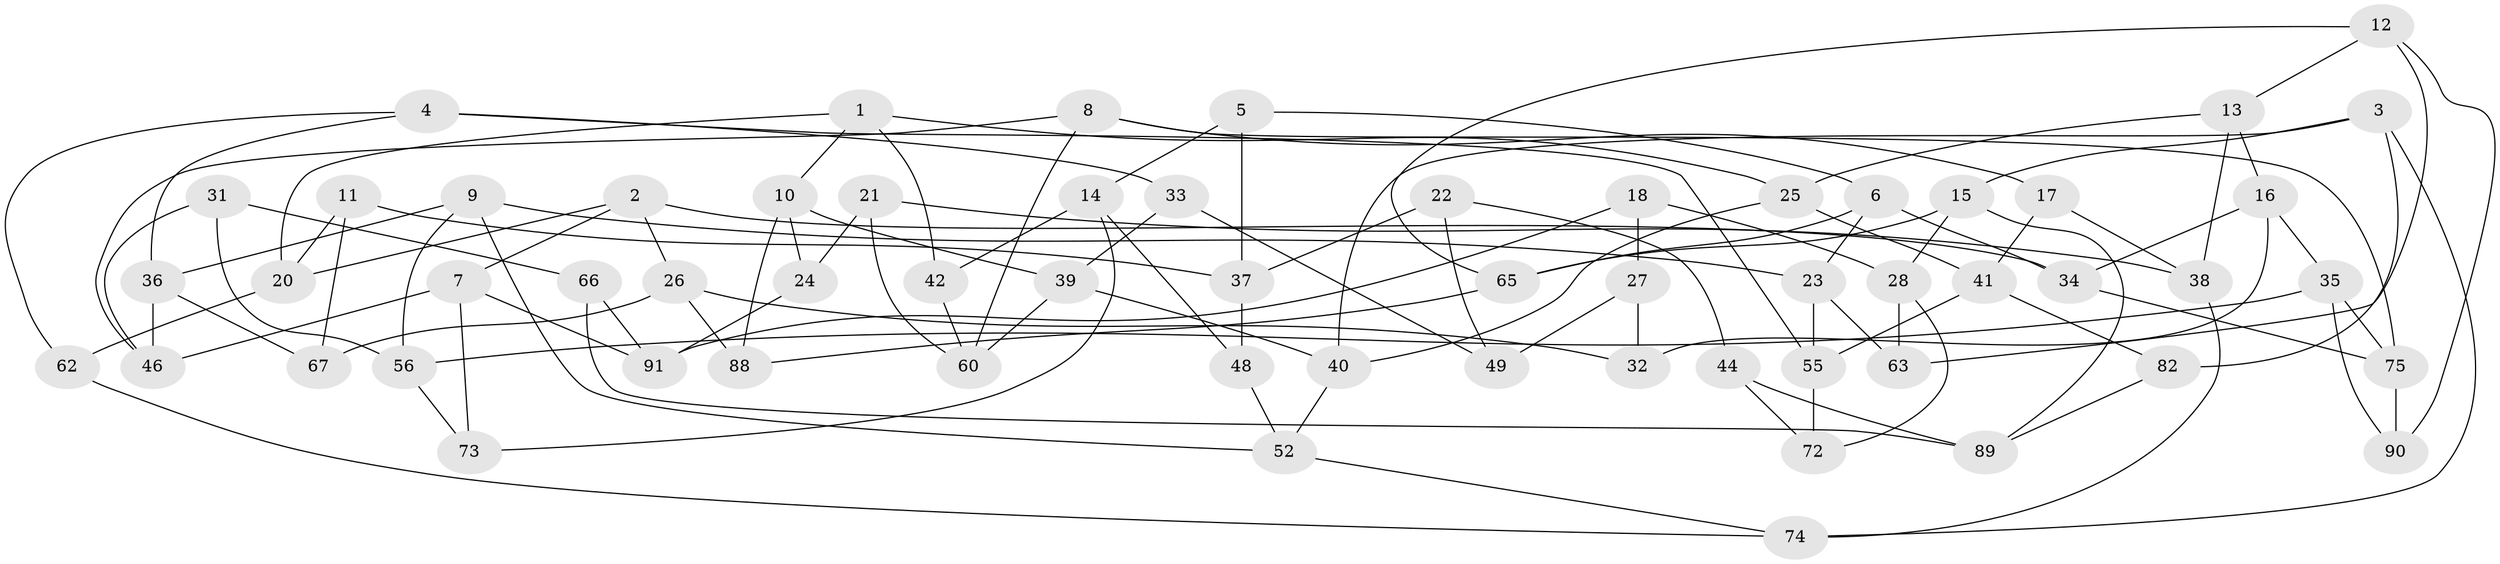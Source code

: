 // original degree distribution, {3: 1.0}
// Generated by graph-tools (version 1.1) at 2025/39/02/21/25 10:39:00]
// undirected, 61 vertices, 110 edges
graph export_dot {
graph [start="1"]
  node [color=gray90,style=filled];
  1 [super="+98"];
  2 [super="+69"];
  3 [super="+19"];
  4 [super="+99"];
  5;
  6 [super="+84"];
  7 [super="+30"];
  8 [super="+77"];
  9 [super="+96"];
  10 [super="+61"];
  11;
  12 [super="+59"];
  13 [super="+94"];
  14 [super="+68"];
  15 [super="+29"];
  16 [super="+51"];
  17;
  18;
  20 [super="+57"];
  21;
  22;
  23 [super="+64"];
  24;
  25 [super="+43"];
  26 [super="+45"];
  27 [super="+53"];
  28 [super="+92"];
  31;
  32;
  33;
  34 [super="+87"];
  35 [super="+47"];
  36 [super="+50"];
  37 [super="+79"];
  38 [super="+95"];
  39 [super="+78"];
  40 [super="+70"];
  41 [super="+54"];
  42;
  44;
  46 [super="+80"];
  48;
  49 [super="+85"];
  52 [super="+58"];
  55 [super="+81"];
  56 [super="+83"];
  60 [super="+71"];
  62;
  63;
  65 [super="+86"];
  66;
  67;
  72;
  73;
  74 [super="+100"];
  75 [super="+76"];
  82;
  88;
  89 [super="+97"];
  90;
  91 [super="+93"];
  1 -- 42;
  1 -- 10;
  1 -- 25;
  1 -- 20;
  2 -- 26;
  2 -- 34;
  2 -- 7;
  2 -- 20;
  3 -- 15;
  3 -- 40;
  3 -- 82;
  3 -- 74;
  4 -- 33;
  4 -- 62;
  4 -- 36;
  4 -- 55;
  5 -- 6;
  5 -- 37;
  5 -- 14;
  6 -- 65;
  6 -- 23;
  6 -- 34;
  7 -- 91;
  7 -- 73;
  7 -- 46;
  8 -- 17;
  8 -- 75;
  8 -- 60;
  8 -- 46;
  9 -- 23;
  9 -- 36;
  9 -- 52;
  9 -- 56;
  10 -- 24;
  10 -- 88;
  10 -- 39;
  11 -- 20;
  11 -- 67;
  11 -- 37;
  12 -- 13;
  12 -- 90;
  12 -- 63;
  12 -- 65;
  13 -- 16;
  13 -- 25;
  13 -- 38;
  14 -- 42;
  14 -- 48;
  14 -- 73;
  15 -- 65;
  15 -- 28;
  15 -- 89;
  16 -- 32;
  16 -- 34;
  16 -- 35;
  17 -- 41;
  17 -- 38;
  18 -- 91;
  18 -- 28;
  18 -- 27;
  20 -- 62;
  21 -- 38;
  21 -- 24;
  21 -- 60;
  22 -- 44;
  22 -- 37;
  22 -- 49;
  23 -- 63;
  23 -- 55;
  24 -- 91;
  25 -- 40;
  25 -- 41;
  26 -- 32;
  26 -- 88;
  26 -- 67;
  27 -- 32;
  27 -- 49 [weight=2];
  28 -- 63;
  28 -- 72;
  31 -- 56;
  31 -- 66;
  31 -- 46;
  33 -- 39;
  33 -- 49;
  34 -- 75;
  35 -- 90;
  35 -- 56;
  35 -- 75;
  36 -- 67;
  36 -- 46;
  37 -- 48;
  38 -- 74;
  39 -- 60;
  39 -- 40;
  40 -- 52;
  41 -- 55;
  41 -- 82;
  42 -- 60;
  44 -- 72;
  44 -- 89;
  48 -- 52;
  52 -- 74;
  55 -- 72;
  56 -- 73;
  62 -- 74;
  65 -- 88;
  66 -- 89;
  66 -- 91;
  75 -- 90;
  82 -- 89;
}
